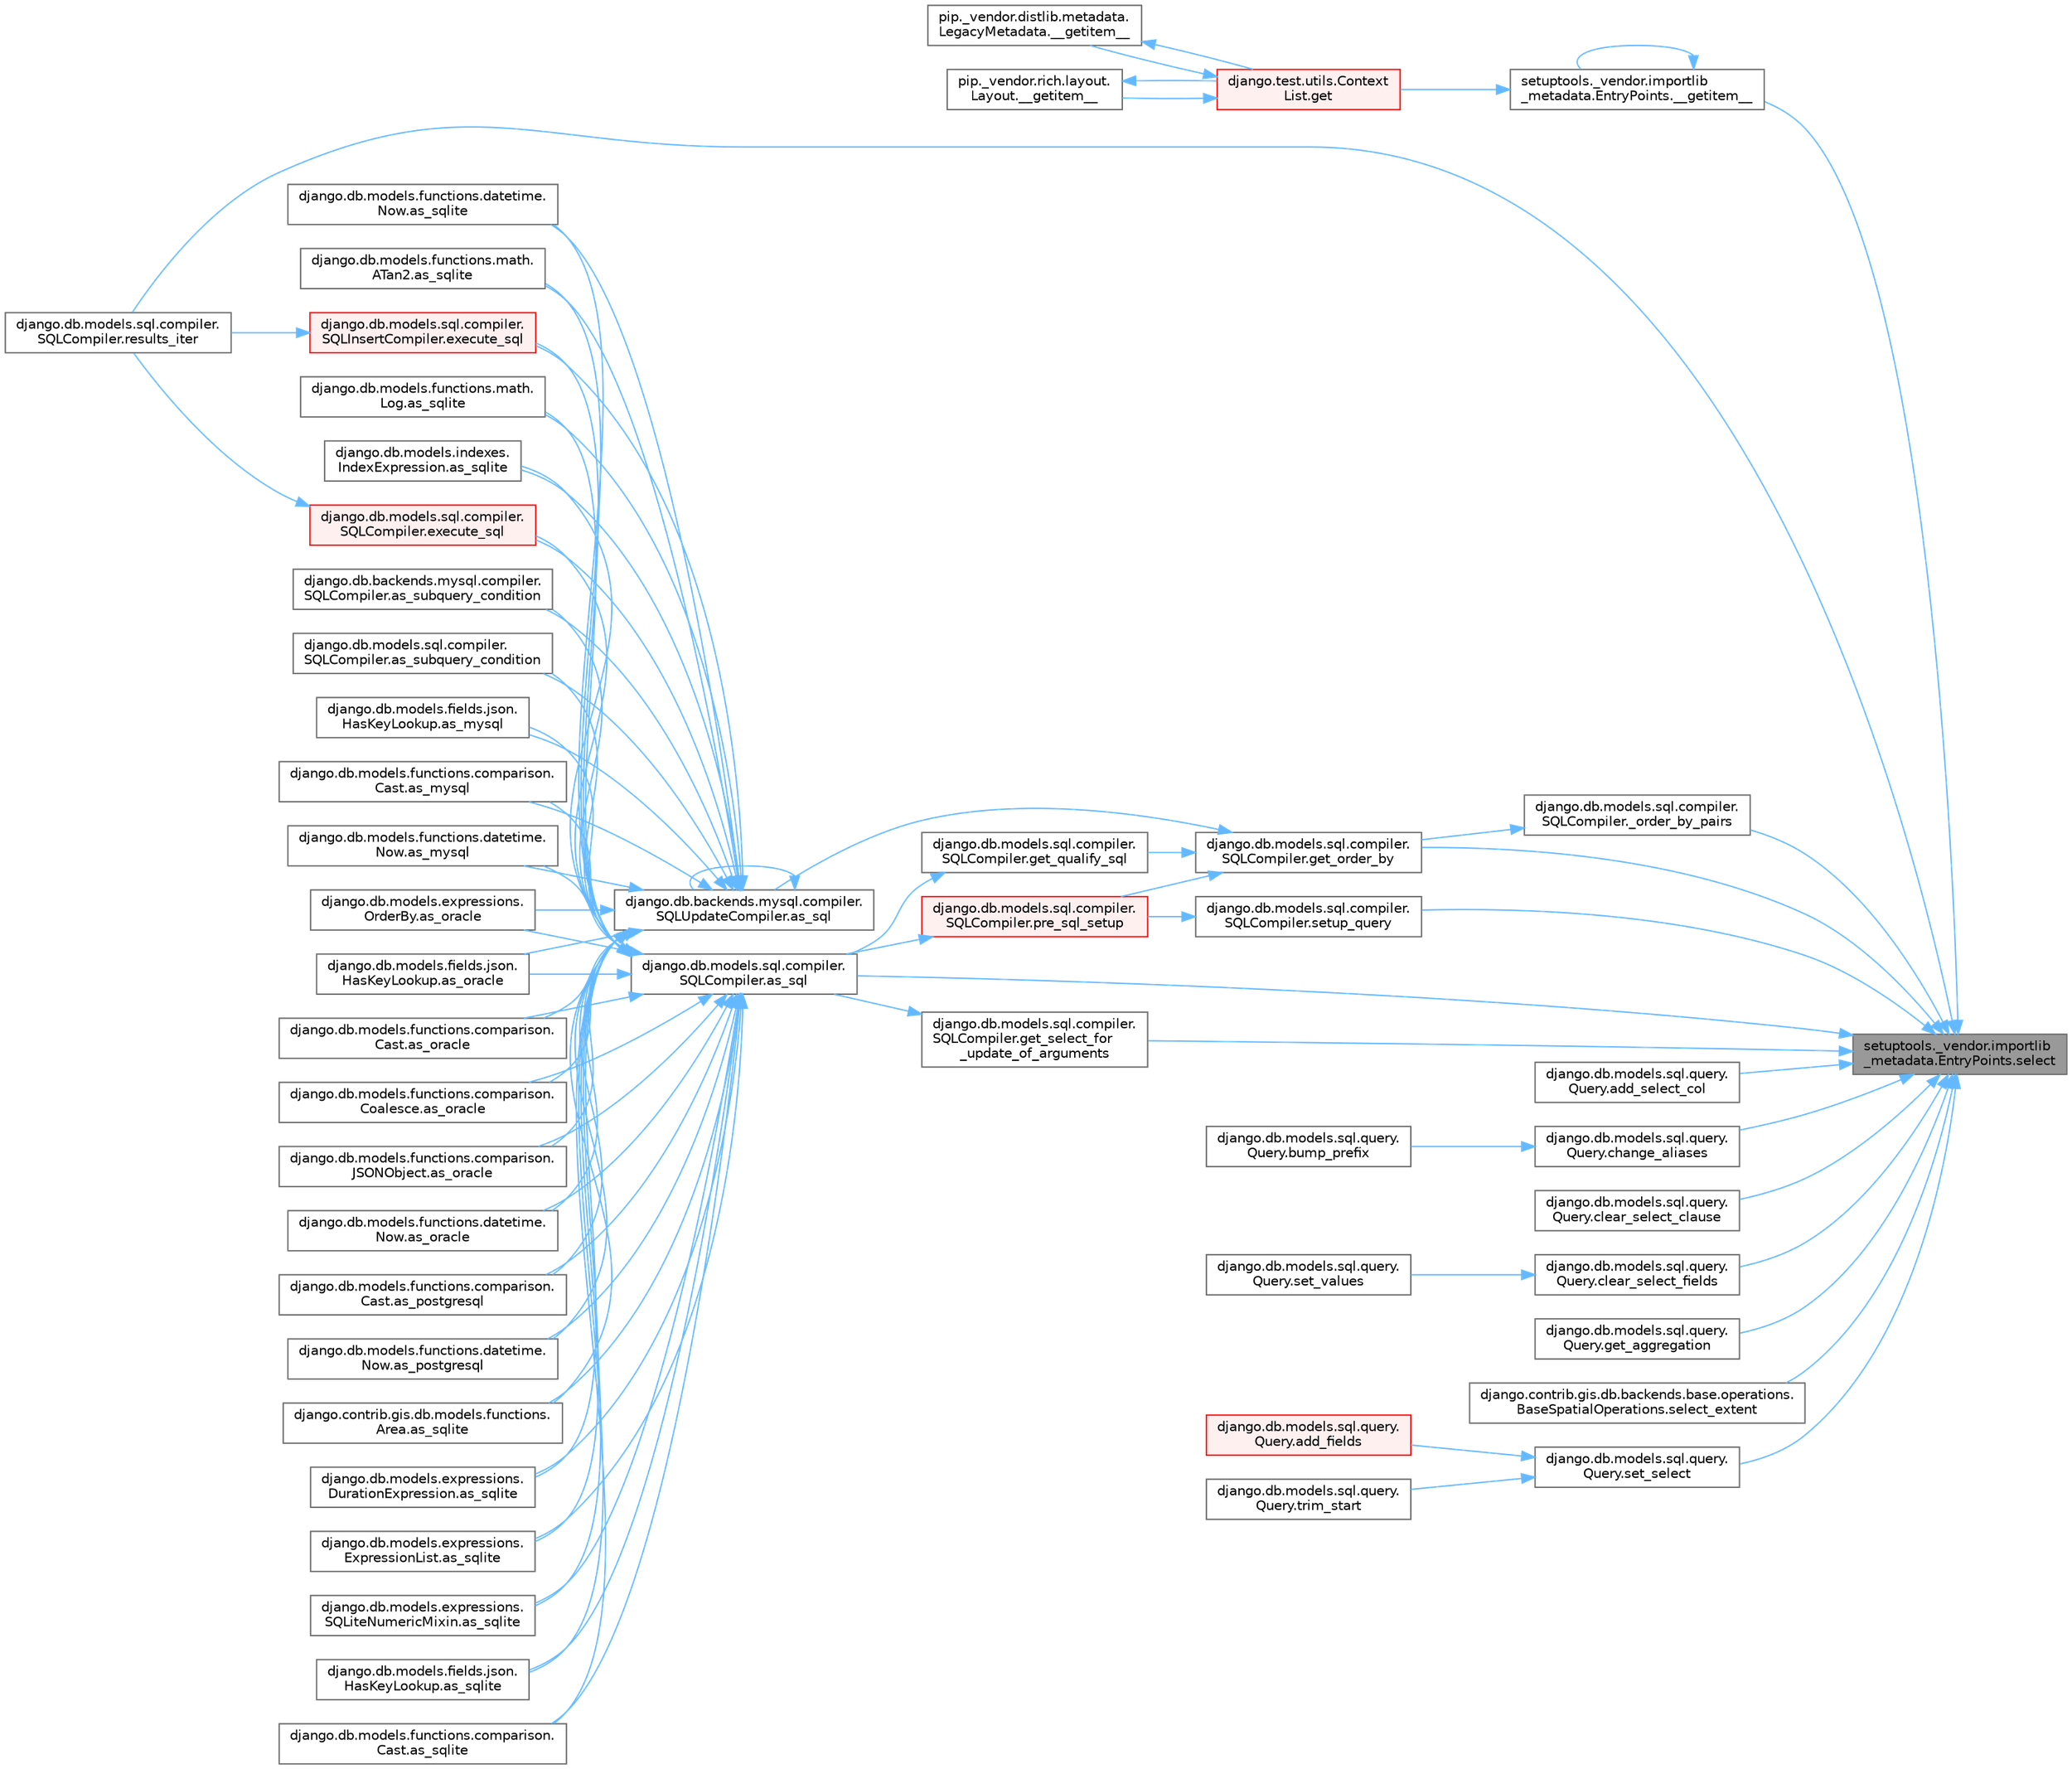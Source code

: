 digraph "setuptools._vendor.importlib_metadata.EntryPoints.select"
{
 // LATEX_PDF_SIZE
  bgcolor="transparent";
  edge [fontname=Helvetica,fontsize=10,labelfontname=Helvetica,labelfontsize=10];
  node [fontname=Helvetica,fontsize=10,shape=box,height=0.2,width=0.4];
  rankdir="RL";
  Node1 [id="Node000001",label="setuptools._vendor.importlib\l_metadata.EntryPoints.select",height=0.2,width=0.4,color="gray40", fillcolor="grey60", style="filled", fontcolor="black",tooltip=" "];
  Node1 -> Node2 [id="edge1_Node000001_Node000002",dir="back",color="steelblue1",style="solid",tooltip=" "];
  Node2 [id="Node000002",label="setuptools._vendor.importlib\l_metadata.EntryPoints.__getitem__",height=0.2,width=0.4,color="grey40", fillcolor="white", style="filled",URL="$classsetuptools_1_1__vendor_1_1importlib__metadata_1_1_entry_points.html#a7249958ed9dc14d6834af459db04f0e8",tooltip=" "];
  Node2 -> Node2 [id="edge2_Node000002_Node000002",dir="back",color="steelblue1",style="solid",tooltip=" "];
  Node2 -> Node3 [id="edge3_Node000002_Node000003",dir="back",color="steelblue1",style="solid",tooltip=" "];
  Node3 [id="Node000003",label="django.test.utils.Context\lList.get",height=0.2,width=0.4,color="red", fillcolor="#FFF0F0", style="filled",URL="$classdjango_1_1test_1_1utils_1_1_context_list.html#a1797663a8ac92f44dcb9ad281a896842",tooltip=" "];
  Node3 -> Node4 [id="edge4_Node000003_Node000004",dir="back",color="steelblue1",style="solid",tooltip=" "];
  Node4 [id="Node000004",label="pip._vendor.distlib.metadata.\lLegacyMetadata.__getitem__",height=0.2,width=0.4,color="grey40", fillcolor="white", style="filled",URL="$classpip_1_1__vendor_1_1distlib_1_1metadata_1_1_legacy_metadata.html#a4bbfa90e12a85ff919edb328c979731c",tooltip=" "];
  Node4 -> Node3 [id="edge5_Node000004_Node000003",dir="back",color="steelblue1",style="solid",tooltip=" "];
  Node3 -> Node5 [id="edge6_Node000003_Node000005",dir="back",color="steelblue1",style="solid",tooltip=" "];
  Node5 [id="Node000005",label="pip._vendor.rich.layout.\lLayout.__getitem__",height=0.2,width=0.4,color="grey40", fillcolor="white", style="filled",URL="$classpip_1_1__vendor_1_1rich_1_1layout_1_1_layout.html#add0ab2d771b738c1d8f491d5fc922238",tooltip=" "];
  Node5 -> Node3 [id="edge7_Node000005_Node000003",dir="back",color="steelblue1",style="solid",tooltip=" "];
  Node1 -> Node3180 [id="edge8_Node000001_Node003180",dir="back",color="steelblue1",style="solid",tooltip=" "];
  Node3180 [id="Node003180",label="django.db.models.sql.compiler.\lSQLCompiler._order_by_pairs",height=0.2,width=0.4,color="grey40", fillcolor="white", style="filled",URL="$classdjango_1_1db_1_1models_1_1sql_1_1compiler_1_1_s_q_l_compiler.html#aadc45c88889716b107b99e9f2e76f591",tooltip=" "];
  Node3180 -> Node2172 [id="edge9_Node003180_Node002172",dir="back",color="steelblue1",style="solid",tooltip=" "];
  Node2172 [id="Node002172",label="django.db.models.sql.compiler.\lSQLCompiler.get_order_by",height=0.2,width=0.4,color="grey40", fillcolor="white", style="filled",URL="$classdjango_1_1db_1_1models_1_1sql_1_1compiler_1_1_s_q_l_compiler.html#a85a625d03b1e87e5dc6f2ea7e93fef1a",tooltip=" "];
  Node2172 -> Node2173 [id="edge10_Node002172_Node002173",dir="back",color="steelblue1",style="solid",tooltip=" "];
  Node2173 [id="Node002173",label="django.db.backends.mysql.compiler.\lSQLUpdateCompiler.as_sql",height=0.2,width=0.4,color="grey40", fillcolor="white", style="filled",URL="$classdjango_1_1db_1_1backends_1_1mysql_1_1compiler_1_1_s_q_l_update_compiler.html#a6a7dd775b5cf1da0496f37d18d26ba8c",tooltip=" "];
  Node2173 -> Node312 [id="edge11_Node002173_Node000312",dir="back",color="steelblue1",style="solid",tooltip=" "];
  Node312 [id="Node000312",label="django.db.models.fields.json.\lHasKeyLookup.as_mysql",height=0.2,width=0.4,color="grey40", fillcolor="white", style="filled",URL="$classdjango_1_1db_1_1models_1_1fields_1_1json_1_1_has_key_lookup.html#a10f67427287f2c0ea32513ca6f481e96",tooltip=" "];
  Node2173 -> Node313 [id="edge12_Node002173_Node000313",dir="back",color="steelblue1",style="solid",tooltip=" "];
  Node313 [id="Node000313",label="django.db.models.functions.comparison.\lCast.as_mysql",height=0.2,width=0.4,color="grey40", fillcolor="white", style="filled",URL="$classdjango_1_1db_1_1models_1_1functions_1_1comparison_1_1_cast.html#a447737891e955909c6a381529a67a84e",tooltip=" "];
  Node2173 -> Node314 [id="edge13_Node002173_Node000314",dir="back",color="steelblue1",style="solid",tooltip=" "];
  Node314 [id="Node000314",label="django.db.models.functions.datetime.\lNow.as_mysql",height=0.2,width=0.4,color="grey40", fillcolor="white", style="filled",URL="$classdjango_1_1db_1_1models_1_1functions_1_1datetime_1_1_now.html#a070a9334fb198086c0c4e96e9725d92b",tooltip=" "];
  Node2173 -> Node304 [id="edge14_Node002173_Node000304",dir="back",color="steelblue1",style="solid",tooltip=" "];
  Node304 [id="Node000304",label="django.db.models.expressions.\lOrderBy.as_oracle",height=0.2,width=0.4,color="grey40", fillcolor="white", style="filled",URL="$classdjango_1_1db_1_1models_1_1expressions_1_1_order_by.html#af9b6ede9b0df85d6bcf54f983b3a8f6a",tooltip=" "];
  Node2173 -> Node315 [id="edge15_Node002173_Node000315",dir="back",color="steelblue1",style="solid",tooltip=" "];
  Node315 [id="Node000315",label="django.db.models.fields.json.\lHasKeyLookup.as_oracle",height=0.2,width=0.4,color="grey40", fillcolor="white", style="filled",URL="$classdjango_1_1db_1_1models_1_1fields_1_1json_1_1_has_key_lookup.html#afbb88aa4fb23b3ec3acdc695c2f52398",tooltip=" "];
  Node2173 -> Node316 [id="edge16_Node002173_Node000316",dir="back",color="steelblue1",style="solid",tooltip=" "];
  Node316 [id="Node000316",label="django.db.models.functions.comparison.\lCast.as_oracle",height=0.2,width=0.4,color="grey40", fillcolor="white", style="filled",URL="$classdjango_1_1db_1_1models_1_1functions_1_1comparison_1_1_cast.html#ad466cd7ca85dc257d9e2718f41a263ec",tooltip=" "];
  Node2173 -> Node305 [id="edge17_Node002173_Node000305",dir="back",color="steelblue1",style="solid",tooltip=" "];
  Node305 [id="Node000305",label="django.db.models.functions.comparison.\lCoalesce.as_oracle",height=0.2,width=0.4,color="grey40", fillcolor="white", style="filled",URL="$classdjango_1_1db_1_1models_1_1functions_1_1comparison_1_1_coalesce.html#a1bbeea180ef3ef4d8ba5d51d33d6ef85",tooltip=" "];
  Node2173 -> Node317 [id="edge18_Node002173_Node000317",dir="back",color="steelblue1",style="solid",tooltip=" "];
  Node317 [id="Node000317",label="django.db.models.functions.comparison.\lJSONObject.as_oracle",height=0.2,width=0.4,color="grey40", fillcolor="white", style="filled",URL="$classdjango_1_1db_1_1models_1_1functions_1_1comparison_1_1_j_s_o_n_object.html#a4b4fa1161d27b0a9bbbdd0370e9af364",tooltip=" "];
  Node2173 -> Node318 [id="edge19_Node002173_Node000318",dir="back",color="steelblue1",style="solid",tooltip=" "];
  Node318 [id="Node000318",label="django.db.models.functions.datetime.\lNow.as_oracle",height=0.2,width=0.4,color="grey40", fillcolor="white", style="filled",URL="$classdjango_1_1db_1_1models_1_1functions_1_1datetime_1_1_now.html#ad5e1ae918a5c4d39f675f98280440538",tooltip=" "];
  Node2173 -> Node319 [id="edge20_Node002173_Node000319",dir="back",color="steelblue1",style="solid",tooltip=" "];
  Node319 [id="Node000319",label="django.db.models.functions.comparison.\lCast.as_postgresql",height=0.2,width=0.4,color="grey40", fillcolor="white", style="filled",URL="$classdjango_1_1db_1_1models_1_1functions_1_1comparison_1_1_cast.html#ae51aa6aa6fe8ca7064d8bca2f8e05188",tooltip=" "];
  Node2173 -> Node320 [id="edge21_Node002173_Node000320",dir="back",color="steelblue1",style="solid",tooltip=" "];
  Node320 [id="Node000320",label="django.db.models.functions.datetime.\lNow.as_postgresql",height=0.2,width=0.4,color="grey40", fillcolor="white", style="filled",URL="$classdjango_1_1db_1_1models_1_1functions_1_1datetime_1_1_now.html#af1402a88867fc6d69f3f56f655f37fca",tooltip=" "];
  Node2173 -> Node2173 [id="edge22_Node002173_Node002173",dir="back",color="steelblue1",style="solid",tooltip=" "];
  Node2173 -> Node321 [id="edge23_Node002173_Node000321",dir="back",color="steelblue1",style="solid",tooltip=" "];
  Node321 [id="Node000321",label="django.contrib.gis.db.models.functions.\lArea.as_sqlite",height=0.2,width=0.4,color="grey40", fillcolor="white", style="filled",URL="$classdjango_1_1contrib_1_1gis_1_1db_1_1models_1_1functions_1_1_area.html#ab8bfa3d35d4368e04318069dd28bd2ca",tooltip=" "];
  Node2173 -> Node322 [id="edge24_Node002173_Node000322",dir="back",color="steelblue1",style="solid",tooltip=" "];
  Node322 [id="Node000322",label="django.db.models.expressions.\lDurationExpression.as_sqlite",height=0.2,width=0.4,color="grey40", fillcolor="white", style="filled",URL="$classdjango_1_1db_1_1models_1_1expressions_1_1_duration_expression.html#a5f33f70ca03904ce9b2e9824652e9fff",tooltip=" "];
  Node2173 -> Node323 [id="edge25_Node002173_Node000323",dir="back",color="steelblue1",style="solid",tooltip=" "];
  Node323 [id="Node000323",label="django.db.models.expressions.\lExpressionList.as_sqlite",height=0.2,width=0.4,color="grey40", fillcolor="white", style="filled",URL="$classdjango_1_1db_1_1models_1_1expressions_1_1_expression_list.html#ae577275a98dec786535830e8d24aa13e",tooltip=" "];
  Node2173 -> Node324 [id="edge26_Node002173_Node000324",dir="back",color="steelblue1",style="solid",tooltip=" "];
  Node324 [id="Node000324",label="django.db.models.expressions.\lSQLiteNumericMixin.as_sqlite",height=0.2,width=0.4,color="grey40", fillcolor="white", style="filled",URL="$classdjango_1_1db_1_1models_1_1expressions_1_1_s_q_lite_numeric_mixin.html#a7c649b97074b00e095c4ee2b3bc62482",tooltip=" "];
  Node2173 -> Node325 [id="edge27_Node002173_Node000325",dir="back",color="steelblue1",style="solid",tooltip=" "];
  Node325 [id="Node000325",label="django.db.models.fields.json.\lHasKeyLookup.as_sqlite",height=0.2,width=0.4,color="grey40", fillcolor="white", style="filled",URL="$classdjango_1_1db_1_1models_1_1fields_1_1json_1_1_has_key_lookup.html#aaa01efd0fa197e203c40f6f05b000141",tooltip=" "];
  Node2173 -> Node326 [id="edge28_Node002173_Node000326",dir="back",color="steelblue1",style="solid",tooltip=" "];
  Node326 [id="Node000326",label="django.db.models.functions.comparison.\lCast.as_sqlite",height=0.2,width=0.4,color="grey40", fillcolor="white", style="filled",URL="$classdjango_1_1db_1_1models_1_1functions_1_1comparison_1_1_cast.html#a1943b51797a168ff6a3ad37005086d8c",tooltip=" "];
  Node2173 -> Node327 [id="edge29_Node002173_Node000327",dir="back",color="steelblue1",style="solid",tooltip=" "];
  Node327 [id="Node000327",label="django.db.models.functions.datetime.\lNow.as_sqlite",height=0.2,width=0.4,color="grey40", fillcolor="white", style="filled",URL="$classdjango_1_1db_1_1models_1_1functions_1_1datetime_1_1_now.html#a5525700866738572645141dd6f2ef41c",tooltip=" "];
  Node2173 -> Node328 [id="edge30_Node002173_Node000328",dir="back",color="steelblue1",style="solid",tooltip=" "];
  Node328 [id="Node000328",label="django.db.models.functions.math.\lATan2.as_sqlite",height=0.2,width=0.4,color="grey40", fillcolor="white", style="filled",URL="$classdjango_1_1db_1_1models_1_1functions_1_1math_1_1_a_tan2.html#ac343d11000341dfc431de19f416ea4b6",tooltip=" "];
  Node2173 -> Node329 [id="edge31_Node002173_Node000329",dir="back",color="steelblue1",style="solid",tooltip=" "];
  Node329 [id="Node000329",label="django.db.models.functions.math.\lLog.as_sqlite",height=0.2,width=0.4,color="grey40", fillcolor="white", style="filled",URL="$classdjango_1_1db_1_1models_1_1functions_1_1math_1_1_log.html#afcc146563033738d87dd1dc17d005111",tooltip=" "];
  Node2173 -> Node330 [id="edge32_Node002173_Node000330",dir="back",color="steelblue1",style="solid",tooltip=" "];
  Node330 [id="Node000330",label="django.db.models.indexes.\lIndexExpression.as_sqlite",height=0.2,width=0.4,color="grey40", fillcolor="white", style="filled",URL="$classdjango_1_1db_1_1models_1_1indexes_1_1_index_expression.html#af6e5b161cb97d0b8bce944455e8e0d53",tooltip=" "];
  Node2173 -> Node331 [id="edge33_Node002173_Node000331",dir="back",color="steelblue1",style="solid",tooltip=" "];
  Node331 [id="Node000331",label="django.db.backends.mysql.compiler.\lSQLCompiler.as_subquery_condition",height=0.2,width=0.4,color="grey40", fillcolor="white", style="filled",URL="$classdjango_1_1db_1_1backends_1_1mysql_1_1compiler_1_1_s_q_l_compiler.html#ab79da4712a24ed75ce13002a54fe8d46",tooltip=" "];
  Node2173 -> Node332 [id="edge34_Node002173_Node000332",dir="back",color="steelblue1",style="solid",tooltip=" "];
  Node332 [id="Node000332",label="django.db.models.sql.compiler.\lSQLCompiler.as_subquery_condition",height=0.2,width=0.4,color="grey40", fillcolor="white", style="filled",URL="$classdjango_1_1db_1_1models_1_1sql_1_1compiler_1_1_s_q_l_compiler.html#a78bdce11e05140ed74db8f5463bedfce",tooltip=" "];
  Node2173 -> Node333 [id="edge35_Node002173_Node000333",dir="back",color="steelblue1",style="solid",tooltip=" "];
  Node333 [id="Node000333",label="django.db.models.sql.compiler.\lSQLCompiler.execute_sql",height=0.2,width=0.4,color="red", fillcolor="#FFF0F0", style="filled",URL="$classdjango_1_1db_1_1models_1_1sql_1_1compiler_1_1_s_q_l_compiler.html#a07cbbc7958a72203f8ebe9ba29b9356f",tooltip=" "];
  Node333 -> Node336 [id="edge36_Node000333_Node000336",dir="back",color="steelblue1",style="solid",tooltip=" "];
  Node336 [id="Node000336",label="django.db.models.sql.compiler.\lSQLCompiler.results_iter",height=0.2,width=0.4,color="grey40", fillcolor="white", style="filled",URL="$classdjango_1_1db_1_1models_1_1sql_1_1compiler_1_1_s_q_l_compiler.html#ae75172de9cb1885c3c8e9842460ee1a6",tooltip=" "];
  Node2173 -> Node337 [id="edge37_Node002173_Node000337",dir="back",color="steelblue1",style="solid",tooltip=" "];
  Node337 [id="Node000337",label="django.db.models.sql.compiler.\lSQLInsertCompiler.execute_sql",height=0.2,width=0.4,color="red", fillcolor="#FFF0F0", style="filled",URL="$classdjango_1_1db_1_1models_1_1sql_1_1compiler_1_1_s_q_l_insert_compiler.html#a59b977e6c439adafa1c3b0092dd7074f",tooltip=" "];
  Node337 -> Node336 [id="edge38_Node000337_Node000336",dir="back",color="steelblue1",style="solid",tooltip=" "];
  Node2172 -> Node2174 [id="edge39_Node002172_Node002174",dir="back",color="steelblue1",style="solid",tooltip=" "];
  Node2174 [id="Node002174",label="django.db.models.sql.compiler.\lSQLCompiler.get_qualify_sql",height=0.2,width=0.4,color="grey40", fillcolor="white", style="filled",URL="$classdjango_1_1db_1_1models_1_1sql_1_1compiler_1_1_s_q_l_compiler.html#afdb00329e7a13cfc55825ceb0302bb93",tooltip=" "];
  Node2174 -> Node2164 [id="edge40_Node002174_Node002164",dir="back",color="steelblue1",style="solid",tooltip=" "];
  Node2164 [id="Node002164",label="django.db.models.sql.compiler.\lSQLCompiler.as_sql",height=0.2,width=0.4,color="grey40", fillcolor="white", style="filled",URL="$classdjango_1_1db_1_1models_1_1sql_1_1compiler_1_1_s_q_l_compiler.html#a3918d4acd4c4e25eaf039479facdc7db",tooltip=" "];
  Node2164 -> Node312 [id="edge41_Node002164_Node000312",dir="back",color="steelblue1",style="solid",tooltip=" "];
  Node2164 -> Node313 [id="edge42_Node002164_Node000313",dir="back",color="steelblue1",style="solid",tooltip=" "];
  Node2164 -> Node314 [id="edge43_Node002164_Node000314",dir="back",color="steelblue1",style="solid",tooltip=" "];
  Node2164 -> Node304 [id="edge44_Node002164_Node000304",dir="back",color="steelblue1",style="solid",tooltip=" "];
  Node2164 -> Node315 [id="edge45_Node002164_Node000315",dir="back",color="steelblue1",style="solid",tooltip=" "];
  Node2164 -> Node316 [id="edge46_Node002164_Node000316",dir="back",color="steelblue1",style="solid",tooltip=" "];
  Node2164 -> Node305 [id="edge47_Node002164_Node000305",dir="back",color="steelblue1",style="solid",tooltip=" "];
  Node2164 -> Node317 [id="edge48_Node002164_Node000317",dir="back",color="steelblue1",style="solid",tooltip=" "];
  Node2164 -> Node318 [id="edge49_Node002164_Node000318",dir="back",color="steelblue1",style="solid",tooltip=" "];
  Node2164 -> Node319 [id="edge50_Node002164_Node000319",dir="back",color="steelblue1",style="solid",tooltip=" "];
  Node2164 -> Node320 [id="edge51_Node002164_Node000320",dir="back",color="steelblue1",style="solid",tooltip=" "];
  Node2164 -> Node321 [id="edge52_Node002164_Node000321",dir="back",color="steelblue1",style="solid",tooltip=" "];
  Node2164 -> Node322 [id="edge53_Node002164_Node000322",dir="back",color="steelblue1",style="solid",tooltip=" "];
  Node2164 -> Node323 [id="edge54_Node002164_Node000323",dir="back",color="steelblue1",style="solid",tooltip=" "];
  Node2164 -> Node324 [id="edge55_Node002164_Node000324",dir="back",color="steelblue1",style="solid",tooltip=" "];
  Node2164 -> Node325 [id="edge56_Node002164_Node000325",dir="back",color="steelblue1",style="solid",tooltip=" "];
  Node2164 -> Node326 [id="edge57_Node002164_Node000326",dir="back",color="steelblue1",style="solid",tooltip=" "];
  Node2164 -> Node327 [id="edge58_Node002164_Node000327",dir="back",color="steelblue1",style="solid",tooltip=" "];
  Node2164 -> Node328 [id="edge59_Node002164_Node000328",dir="back",color="steelblue1",style="solid",tooltip=" "];
  Node2164 -> Node329 [id="edge60_Node002164_Node000329",dir="back",color="steelblue1",style="solid",tooltip=" "];
  Node2164 -> Node330 [id="edge61_Node002164_Node000330",dir="back",color="steelblue1",style="solid",tooltip=" "];
  Node2164 -> Node331 [id="edge62_Node002164_Node000331",dir="back",color="steelblue1",style="solid",tooltip=" "];
  Node2164 -> Node332 [id="edge63_Node002164_Node000332",dir="back",color="steelblue1",style="solid",tooltip=" "];
  Node2164 -> Node333 [id="edge64_Node002164_Node000333",dir="back",color="steelblue1",style="solid",tooltip=" "];
  Node2164 -> Node337 [id="edge65_Node002164_Node000337",dir="back",color="steelblue1",style="solid",tooltip=" "];
  Node2172 -> Node2175 [id="edge66_Node002172_Node002175",dir="back",color="steelblue1",style="solid",tooltip=" "];
  Node2175 [id="Node002175",label="django.db.models.sql.compiler.\lSQLCompiler.pre_sql_setup",height=0.2,width=0.4,color="red", fillcolor="#FFF0F0", style="filled",URL="$classdjango_1_1db_1_1models_1_1sql_1_1compiler_1_1_s_q_l_compiler.html#a1b43e91f203b2db610967351ce6e7d2e",tooltip=" "];
  Node2175 -> Node2164 [id="edge67_Node002175_Node002164",dir="back",color="steelblue1",style="solid",tooltip=" "];
  Node1 -> Node3181 [id="edge68_Node000001_Node003181",dir="back",color="steelblue1",style="solid",tooltip=" "];
  Node3181 [id="Node003181",label="django.db.models.sql.query.\lQuery.add_select_col",height=0.2,width=0.4,color="grey40", fillcolor="white", style="filled",URL="$classdjango_1_1db_1_1models_1_1sql_1_1query_1_1_query.html#aea3eca4a3feb8853a4ca35b90e18cecb",tooltip=" "];
  Node1 -> Node2164 [id="edge69_Node000001_Node002164",dir="back",color="steelblue1",style="solid",tooltip=" "];
  Node1 -> Node527 [id="edge70_Node000001_Node000527",dir="back",color="steelblue1",style="solid",tooltip=" "];
  Node527 [id="Node000527",label="django.db.models.sql.query.\lQuery.change_aliases",height=0.2,width=0.4,color="grey40", fillcolor="white", style="filled",URL="$classdjango_1_1db_1_1models_1_1sql_1_1query_1_1_query.html#af401365dc439a0c944fe7a1f83979101",tooltip=" "];
  Node527 -> Node528 [id="edge71_Node000527_Node000528",dir="back",color="steelblue1",style="solid",tooltip=" "];
  Node528 [id="Node000528",label="django.db.models.sql.query.\lQuery.bump_prefix",height=0.2,width=0.4,color="grey40", fillcolor="white", style="filled",URL="$classdjango_1_1db_1_1models_1_1sql_1_1query_1_1_query.html#a22505e1b31a024141dbd0a12425e991f",tooltip=" "];
  Node1 -> Node3182 [id="edge72_Node000001_Node003182",dir="back",color="steelblue1",style="solid",tooltip=" "];
  Node3182 [id="Node003182",label="django.db.models.sql.query.\lQuery.clear_select_clause",height=0.2,width=0.4,color="grey40", fillcolor="white", style="filled",URL="$classdjango_1_1db_1_1models_1_1sql_1_1query_1_1_query.html#a950e1a491ab8386f4731dee744f10436",tooltip=" "];
  Node1 -> Node3183 [id="edge73_Node000001_Node003183",dir="back",color="steelblue1",style="solid",tooltip=" "];
  Node3183 [id="Node003183",label="django.db.models.sql.query.\lQuery.clear_select_fields",height=0.2,width=0.4,color="grey40", fillcolor="white", style="filled",URL="$classdjango_1_1db_1_1models_1_1sql_1_1query_1_1_query.html#a8c5bc3f76ba82d1b2b8bf6365e559671",tooltip=" "];
  Node3183 -> Node3184 [id="edge74_Node003183_Node003184",dir="back",color="steelblue1",style="solid",tooltip=" "];
  Node3184 [id="Node003184",label="django.db.models.sql.query.\lQuery.set_values",height=0.2,width=0.4,color="grey40", fillcolor="white", style="filled",URL="$classdjango_1_1db_1_1models_1_1sql_1_1query_1_1_query.html#ad70b069d63960564c354fb7ca834b4d5",tooltip=" "];
  Node1 -> Node520 [id="edge75_Node000001_Node000520",dir="back",color="steelblue1",style="solid",tooltip=" "];
  Node520 [id="Node000520",label="django.db.models.sql.query.\lQuery.get_aggregation",height=0.2,width=0.4,color="grey40", fillcolor="white", style="filled",URL="$classdjango_1_1db_1_1models_1_1sql_1_1query_1_1_query.html#a838bcc369ee808b360b6ab68323868e0",tooltip=" "];
  Node1 -> Node2172 [id="edge76_Node000001_Node002172",dir="back",color="steelblue1",style="solid",tooltip=" "];
  Node1 -> Node2180 [id="edge77_Node000001_Node002180",dir="back",color="steelblue1",style="solid",tooltip=" "];
  Node2180 [id="Node002180",label="django.db.models.sql.compiler.\lSQLCompiler.get_select_for\l_update_of_arguments",height=0.2,width=0.4,color="grey40", fillcolor="white", style="filled",URL="$classdjango_1_1db_1_1models_1_1sql_1_1compiler_1_1_s_q_l_compiler.html#acc146258b1413bd96cd04cad1855dd94",tooltip=" "];
  Node2180 -> Node2164 [id="edge78_Node002180_Node002164",dir="back",color="steelblue1",style="solid",tooltip=" "];
  Node1 -> Node336 [id="edge79_Node000001_Node000336",dir="back",color="steelblue1",style="solid",tooltip=" "];
  Node1 -> Node3185 [id="edge80_Node000001_Node003185",dir="back",color="steelblue1",style="solid",tooltip=" "];
  Node3185 [id="Node003185",label="django.contrib.gis.db.backends.base.operations.\lBaseSpatialOperations.select_extent",height=0.2,width=0.4,color="grey40", fillcolor="white", style="filled",URL="$classdjango_1_1contrib_1_1gis_1_1db_1_1backends_1_1base_1_1operations_1_1_base_spatial_operations.html#a24dc7873caa444d009dfb133b7827b5b",tooltip=" "];
  Node1 -> Node3186 [id="edge81_Node000001_Node003186",dir="back",color="steelblue1",style="solid",tooltip=" "];
  Node3186 [id="Node003186",label="django.db.models.sql.query.\lQuery.set_select",height=0.2,width=0.4,color="grey40", fillcolor="white", style="filled",URL="$classdjango_1_1db_1_1models_1_1sql_1_1query_1_1_query.html#a7d2fddd548bbd481c4b79032193338dc",tooltip=" "];
  Node3186 -> Node2877 [id="edge82_Node003186_Node002877",dir="back",color="steelblue1",style="solid",tooltip=" "];
  Node2877 [id="Node002877",label="django.db.models.sql.query.\lQuery.add_fields",height=0.2,width=0.4,color="red", fillcolor="#FFF0F0", style="filled",URL="$classdjango_1_1db_1_1models_1_1sql_1_1query_1_1_query.html#a86b6a93688b1029c5cc8095a6bc8b683",tooltip=" "];
  Node3186 -> Node3187 [id="edge83_Node003186_Node003187",dir="back",color="steelblue1",style="solid",tooltip=" "];
  Node3187 [id="Node003187",label="django.db.models.sql.query.\lQuery.trim_start",height=0.2,width=0.4,color="grey40", fillcolor="white", style="filled",URL="$classdjango_1_1db_1_1models_1_1sql_1_1query_1_1_query.html#a85b3b84070f5f6971deff94e1b052e05",tooltip=" "];
  Node1 -> Node2179 [id="edge84_Node000001_Node002179",dir="back",color="steelblue1",style="solid",tooltip=" "];
  Node2179 [id="Node002179",label="django.db.models.sql.compiler.\lSQLCompiler.setup_query",height=0.2,width=0.4,color="grey40", fillcolor="white", style="filled",URL="$classdjango_1_1db_1_1models_1_1sql_1_1compiler_1_1_s_q_l_compiler.html#ab8a6cc3fb92bdd9c50431c79734ae9ca",tooltip=" "];
  Node2179 -> Node2175 [id="edge85_Node002179_Node002175",dir="back",color="steelblue1",style="solid",tooltip=" "];
}
